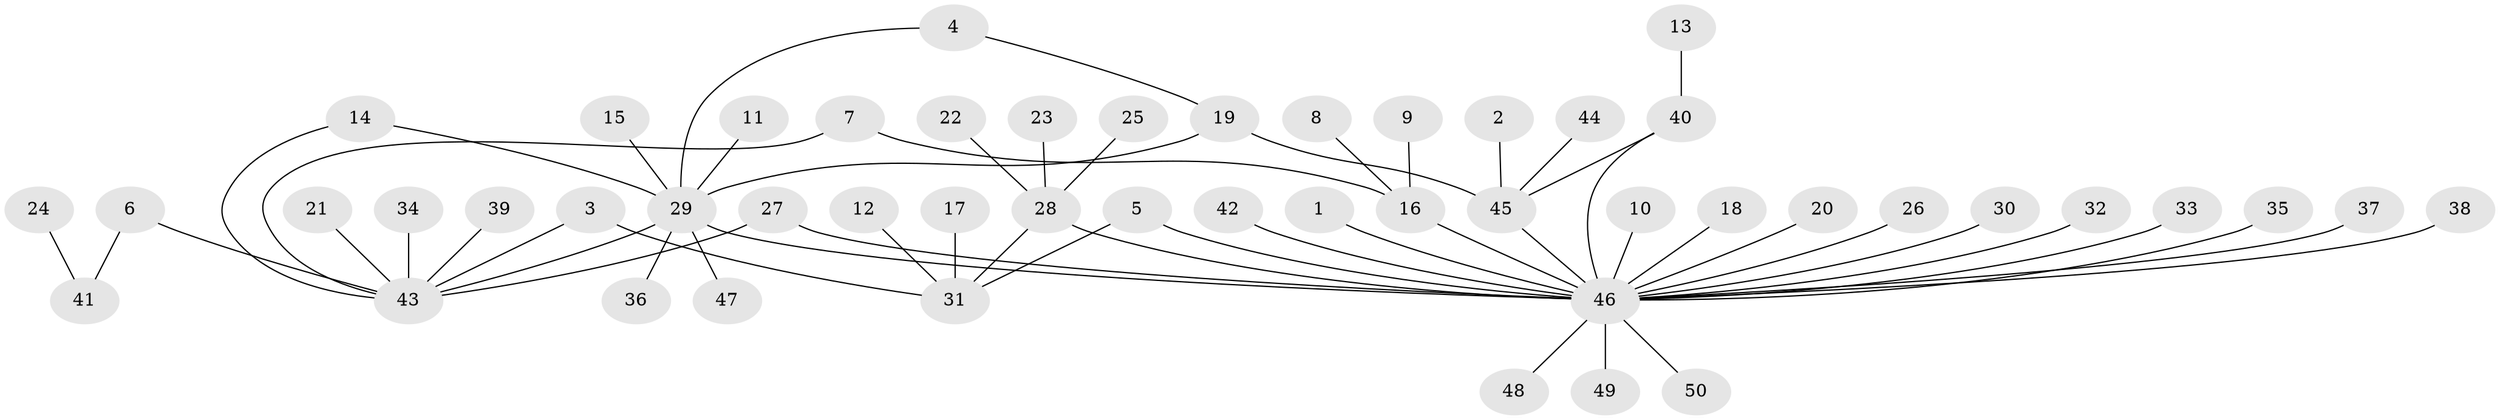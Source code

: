 // original degree distribution, {8: 0.02, 27: 0.01, 3: 0.05, 2: 0.24, 13: 0.01, 1: 0.61, 11: 0.01, 5: 0.01, 6: 0.03, 4: 0.01}
// Generated by graph-tools (version 1.1) at 2025/01/03/09/25 03:01:53]
// undirected, 50 vertices, 57 edges
graph export_dot {
graph [start="1"]
  node [color=gray90,style=filled];
  1;
  2;
  3;
  4;
  5;
  6;
  7;
  8;
  9;
  10;
  11;
  12;
  13;
  14;
  15;
  16;
  17;
  18;
  19;
  20;
  21;
  22;
  23;
  24;
  25;
  26;
  27;
  28;
  29;
  30;
  31;
  32;
  33;
  34;
  35;
  36;
  37;
  38;
  39;
  40;
  41;
  42;
  43;
  44;
  45;
  46;
  47;
  48;
  49;
  50;
  1 -- 46 [weight=1.0];
  2 -- 45 [weight=1.0];
  3 -- 31 [weight=1.0];
  3 -- 43 [weight=1.0];
  4 -- 19 [weight=1.0];
  4 -- 29 [weight=1.0];
  5 -- 31 [weight=1.0];
  5 -- 46 [weight=1.0];
  6 -- 41 [weight=1.0];
  6 -- 43 [weight=1.0];
  7 -- 16 [weight=1.0];
  7 -- 43 [weight=1.0];
  8 -- 16 [weight=1.0];
  9 -- 16 [weight=1.0];
  10 -- 46 [weight=1.0];
  11 -- 29 [weight=1.0];
  12 -- 31 [weight=1.0];
  13 -- 40 [weight=1.0];
  14 -- 29 [weight=1.0];
  14 -- 43 [weight=1.0];
  15 -- 29 [weight=1.0];
  16 -- 46 [weight=1.0];
  17 -- 31 [weight=1.0];
  18 -- 46 [weight=1.0];
  19 -- 29 [weight=1.0];
  19 -- 45 [weight=1.0];
  20 -- 46 [weight=1.0];
  21 -- 43 [weight=1.0];
  22 -- 28 [weight=1.0];
  23 -- 28 [weight=1.0];
  24 -- 41 [weight=1.0];
  25 -- 28 [weight=1.0];
  26 -- 46 [weight=1.0];
  27 -- 43 [weight=1.0];
  27 -- 46 [weight=1.0];
  28 -- 31 [weight=1.0];
  28 -- 46 [weight=2.0];
  29 -- 36 [weight=1.0];
  29 -- 43 [weight=1.0];
  29 -- 46 [weight=1.0];
  29 -- 47 [weight=1.0];
  30 -- 46 [weight=1.0];
  32 -- 46 [weight=1.0];
  33 -- 46 [weight=1.0];
  34 -- 43 [weight=1.0];
  35 -- 46 [weight=1.0];
  37 -- 46 [weight=1.0];
  38 -- 46 [weight=1.0];
  39 -- 43 [weight=1.0];
  40 -- 45 [weight=1.0];
  40 -- 46 [weight=1.0];
  42 -- 46 [weight=1.0];
  44 -- 45 [weight=1.0];
  45 -- 46 [weight=1.0];
  46 -- 48 [weight=1.0];
  46 -- 49 [weight=1.0];
  46 -- 50 [weight=1.0];
}
